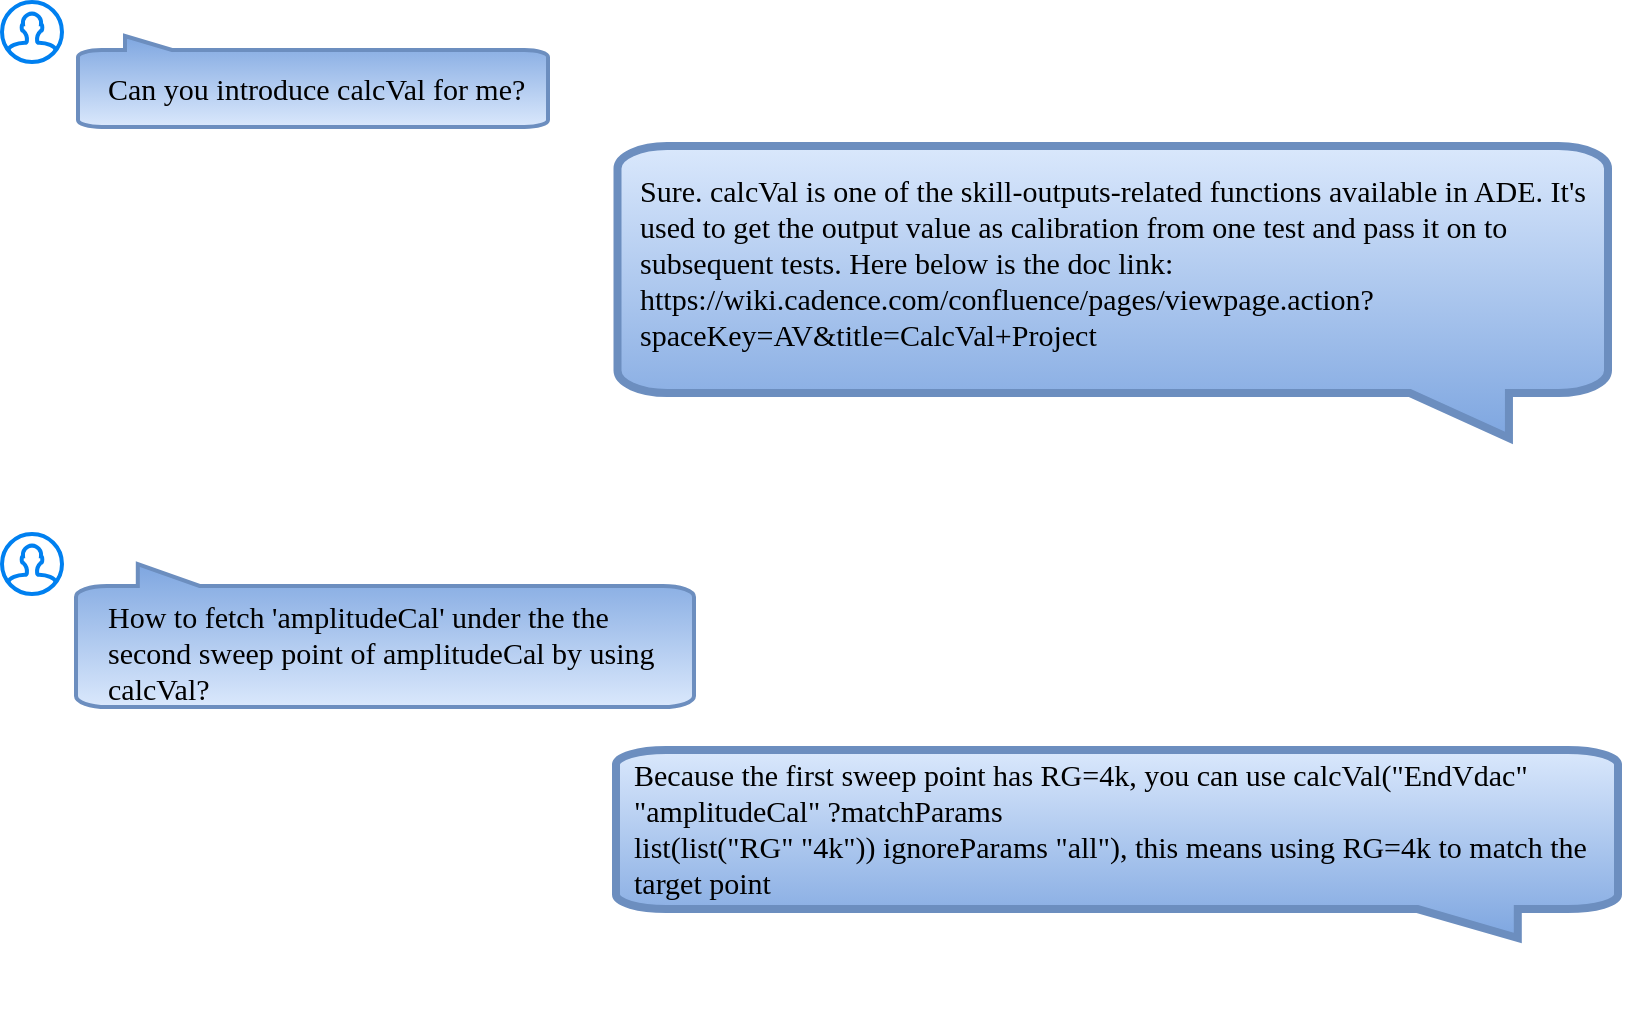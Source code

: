<mxfile version="20.6.1" type="device"><diagram name="第 1 页" id="GdgqU-z8m976deFMdYSt"><mxGraphModel dx="1038" dy="649" grid="0" gridSize="10" guides="1" tooltips="1" connect="1" arrows="1" fold="1" page="1" pageScale="1" pageWidth="827" pageHeight="1169" background="#FFFFFF" math="0" shadow="0"><root><mxCell id="0"/><mxCell id="1" parent="0"/><mxCell id="9fI22MFXiNzgc23bok_m-5" value="" style="html=1;verticalLabelPosition=bottom;align=center;labelBackgroundColor=#ffffff;verticalAlign=top;strokeWidth=2;strokeColor=#6c8ebf;shadow=0;dashed=0;shape=mxgraph.ios7.icons.message;rotation=-180;fillColor=#dae8fc;gradientColor=#7ea6e0;" parent="1" vertex="1"><mxGeometry x="94" y="336" width="235" height="45.5" as="geometry"/></mxCell><mxCell id="9fI22MFXiNzgc23bok_m-6" value="&lt;font color=&quot;#000000&quot; style=&quot;font-size: 15px;&quot; face=&quot;Times New Roman&quot;&gt;Can you introduce calcVal for me?&lt;/font&gt;" style="text;html=1;align=left;verticalAlign=middle;whiteSpace=wrap;rounded=0;" parent="1" vertex="1"><mxGeometry x="106.5" y="344.75" width="217.5" height="35.25" as="geometry"/></mxCell><mxCell id="n4iepXyc-rqoR7vtr88l-2" value="" style="html=1;verticalLabelPosition=bottom;align=center;labelBackgroundColor=#ffffff;verticalAlign=top;strokeWidth=4;strokeColor=#6c8ebf;shadow=0;dashed=0;shape=mxgraph.ios7.icons.message;rotation=0;fillColor=#dae8fc;gradientColor=#7ea6e0;" parent="1" vertex="1"><mxGeometry x="363.75" y="391" width="495.25" height="146" as="geometry"/></mxCell><mxCell id="n4iepXyc-rqoR7vtr88l-3" value="&lt;font color=&quot;#000000&quot; style=&quot;&quot; face=&quot;Times New Roman&quot;&gt;&lt;span style=&quot;font-size: 15px;&quot;&gt;Sure. calcVal is one of the skill-outputs-related functions available in ADE. It's used to get the output value as calibration from one test and pass it on to subsequent tests. Here below is the doc link:&lt;br&gt;https://wiki.cadence.com/confluence/pages/viewpage.action?spaceKey=AV&amp;amp;title=CalcVal+Project&lt;/span&gt;&lt;br&gt;&lt;/font&gt;" style="text;html=1;align=left;verticalAlign=middle;whiteSpace=wrap;rounded=0;" parent="1" vertex="1"><mxGeometry x="373.25" y="388" width="500.75" height="122" as="geometry"/></mxCell><mxCell id="eqaT-oGjGmIImSXFXnrF-1" value="" style="shape=image;verticalLabelPosition=bottom;labelBackgroundColor=default;verticalAlign=top;aspect=fixed;imageAspect=0;image=https://cdn.prod.website-files.com/6645c0129428882861d078b8/66603a396277018e032d922f_655de28155bb514f823c1f18_1681142503openai-icon-png.png;" vertex="1" parent="1"><mxGeometry x="813" y="537" width="30" height="30" as="geometry"/></mxCell><mxCell id="eqaT-oGjGmIImSXFXnrF-3" value="" style="html=1;verticalLabelPosition=bottom;align=center;labelBackgroundColor=#ffffff;verticalAlign=top;strokeWidth=2;strokeColor=#0080F0;shadow=0;dashed=0;shape=mxgraph.ios7.icons.user;" vertex="1" parent="1"><mxGeometry x="56" y="319" width="30" height="30" as="geometry"/></mxCell><mxCell id="eqaT-oGjGmIImSXFXnrF-4" value="" style="html=1;verticalLabelPosition=bottom;align=center;labelBackgroundColor=#ffffff;verticalAlign=top;strokeWidth=2;strokeColor=#6c8ebf;shadow=0;dashed=0;shape=mxgraph.ios7.icons.message;rotation=-180;fillColor=#dae8fc;gradientColor=#7ea6e0;" vertex="1" parent="1"><mxGeometry x="93" y="600" width="309" height="71.5" as="geometry"/></mxCell><mxCell id="eqaT-oGjGmIImSXFXnrF-5" value="&lt;font face=&quot;Times New Roman&quot;&gt;&lt;span style=&quot;font-size: 15px;&quot;&gt;How to fetch 'amplitudeCal&lt;/span&gt;&lt;span style=&quot;font-size: 15px;&quot;&gt;' under the the second sweep point of amplitudeCal&amp;nbsp;&lt;/span&gt;&lt;span style=&quot;font-size: 15px;&quot;&gt;by using calcVal?&amp;nbsp;&lt;/span&gt;&lt;/font&gt;" style="text;html=1;align=left;verticalAlign=middle;whiteSpace=wrap;rounded=0;" vertex="1" parent="1"><mxGeometry x="106.5" y="615" width="297" height="57.25" as="geometry"/></mxCell><mxCell id="eqaT-oGjGmIImSXFXnrF-6" value="" style="html=1;verticalLabelPosition=bottom;align=center;labelBackgroundColor=#ffffff;verticalAlign=top;strokeWidth=2;strokeColor=#0080F0;shadow=0;dashed=0;shape=mxgraph.ios7.icons.user;" vertex="1" parent="1"><mxGeometry x="56" y="585" width="30" height="30" as="geometry"/></mxCell><mxCell id="eqaT-oGjGmIImSXFXnrF-7" value="" style="html=1;verticalLabelPosition=bottom;align=center;labelBackgroundColor=#ffffff;verticalAlign=top;strokeWidth=4;strokeColor=#6c8ebf;shadow=0;dashed=0;shape=mxgraph.ios7.icons.message;rotation=0;fillColor=#dae8fc;gradientColor=#7ea6e0;" vertex="1" parent="1"><mxGeometry x="363" y="693" width="501" height="94" as="geometry"/></mxCell><mxCell id="eqaT-oGjGmIImSXFXnrF-8" value="&lt;font face=&quot;Times New Roman&quot;&gt;&lt;span style=&quot;font-size: 15px;&quot;&gt;&lt;div&gt;Because the first sweep point has RG=4k, you can use calcVal(&quot;EndVdac&quot; &quot;amplitudeCal&quot; ?matchParams&lt;/div&gt;&lt;div&gt;list(list(&quot;RG&quot; &quot;4k&quot;)) ignoreParams &quot;all&quot;), this means using RG=4k to match the target point&lt;/div&gt;&lt;/span&gt;&lt;/font&gt;" style="text;html=1;align=left;verticalAlign=middle;whiteSpace=wrap;rounded=0;" vertex="1" parent="1"><mxGeometry x="370" y="694" width="489" height="76" as="geometry"/></mxCell><mxCell id="eqaT-oGjGmIImSXFXnrF-9" value="" style="shape=image;verticalLabelPosition=bottom;labelBackgroundColor=default;verticalAlign=top;aspect=fixed;imageAspect=0;image=https://cdn.prod.website-files.com/6645c0129428882861d078b8/66603a396277018e032d922f_655de28155bb514f823c1f18_1681142503openai-icon-png.png;" vertex="1" parent="1"><mxGeometry x="813" y="799" width="30" height="30" as="geometry"/></mxCell></root></mxGraphModel></diagram></mxfile>